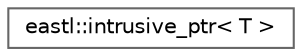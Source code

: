 digraph "类继承关系图"
{
 // LATEX_PDF_SIZE
  bgcolor="transparent";
  edge [fontname=Helvetica,fontsize=10,labelfontname=Helvetica,labelfontsize=10];
  node [fontname=Helvetica,fontsize=10,shape=box,height=0.2,width=0.4];
  rankdir="LR";
  Node0 [id="Node000000",label="eastl::intrusive_ptr\< T \>",height=0.2,width=0.4,color="grey40", fillcolor="white", style="filled",URL="$classeastl_1_1intrusive__ptr.html",tooltip=" "];
}
